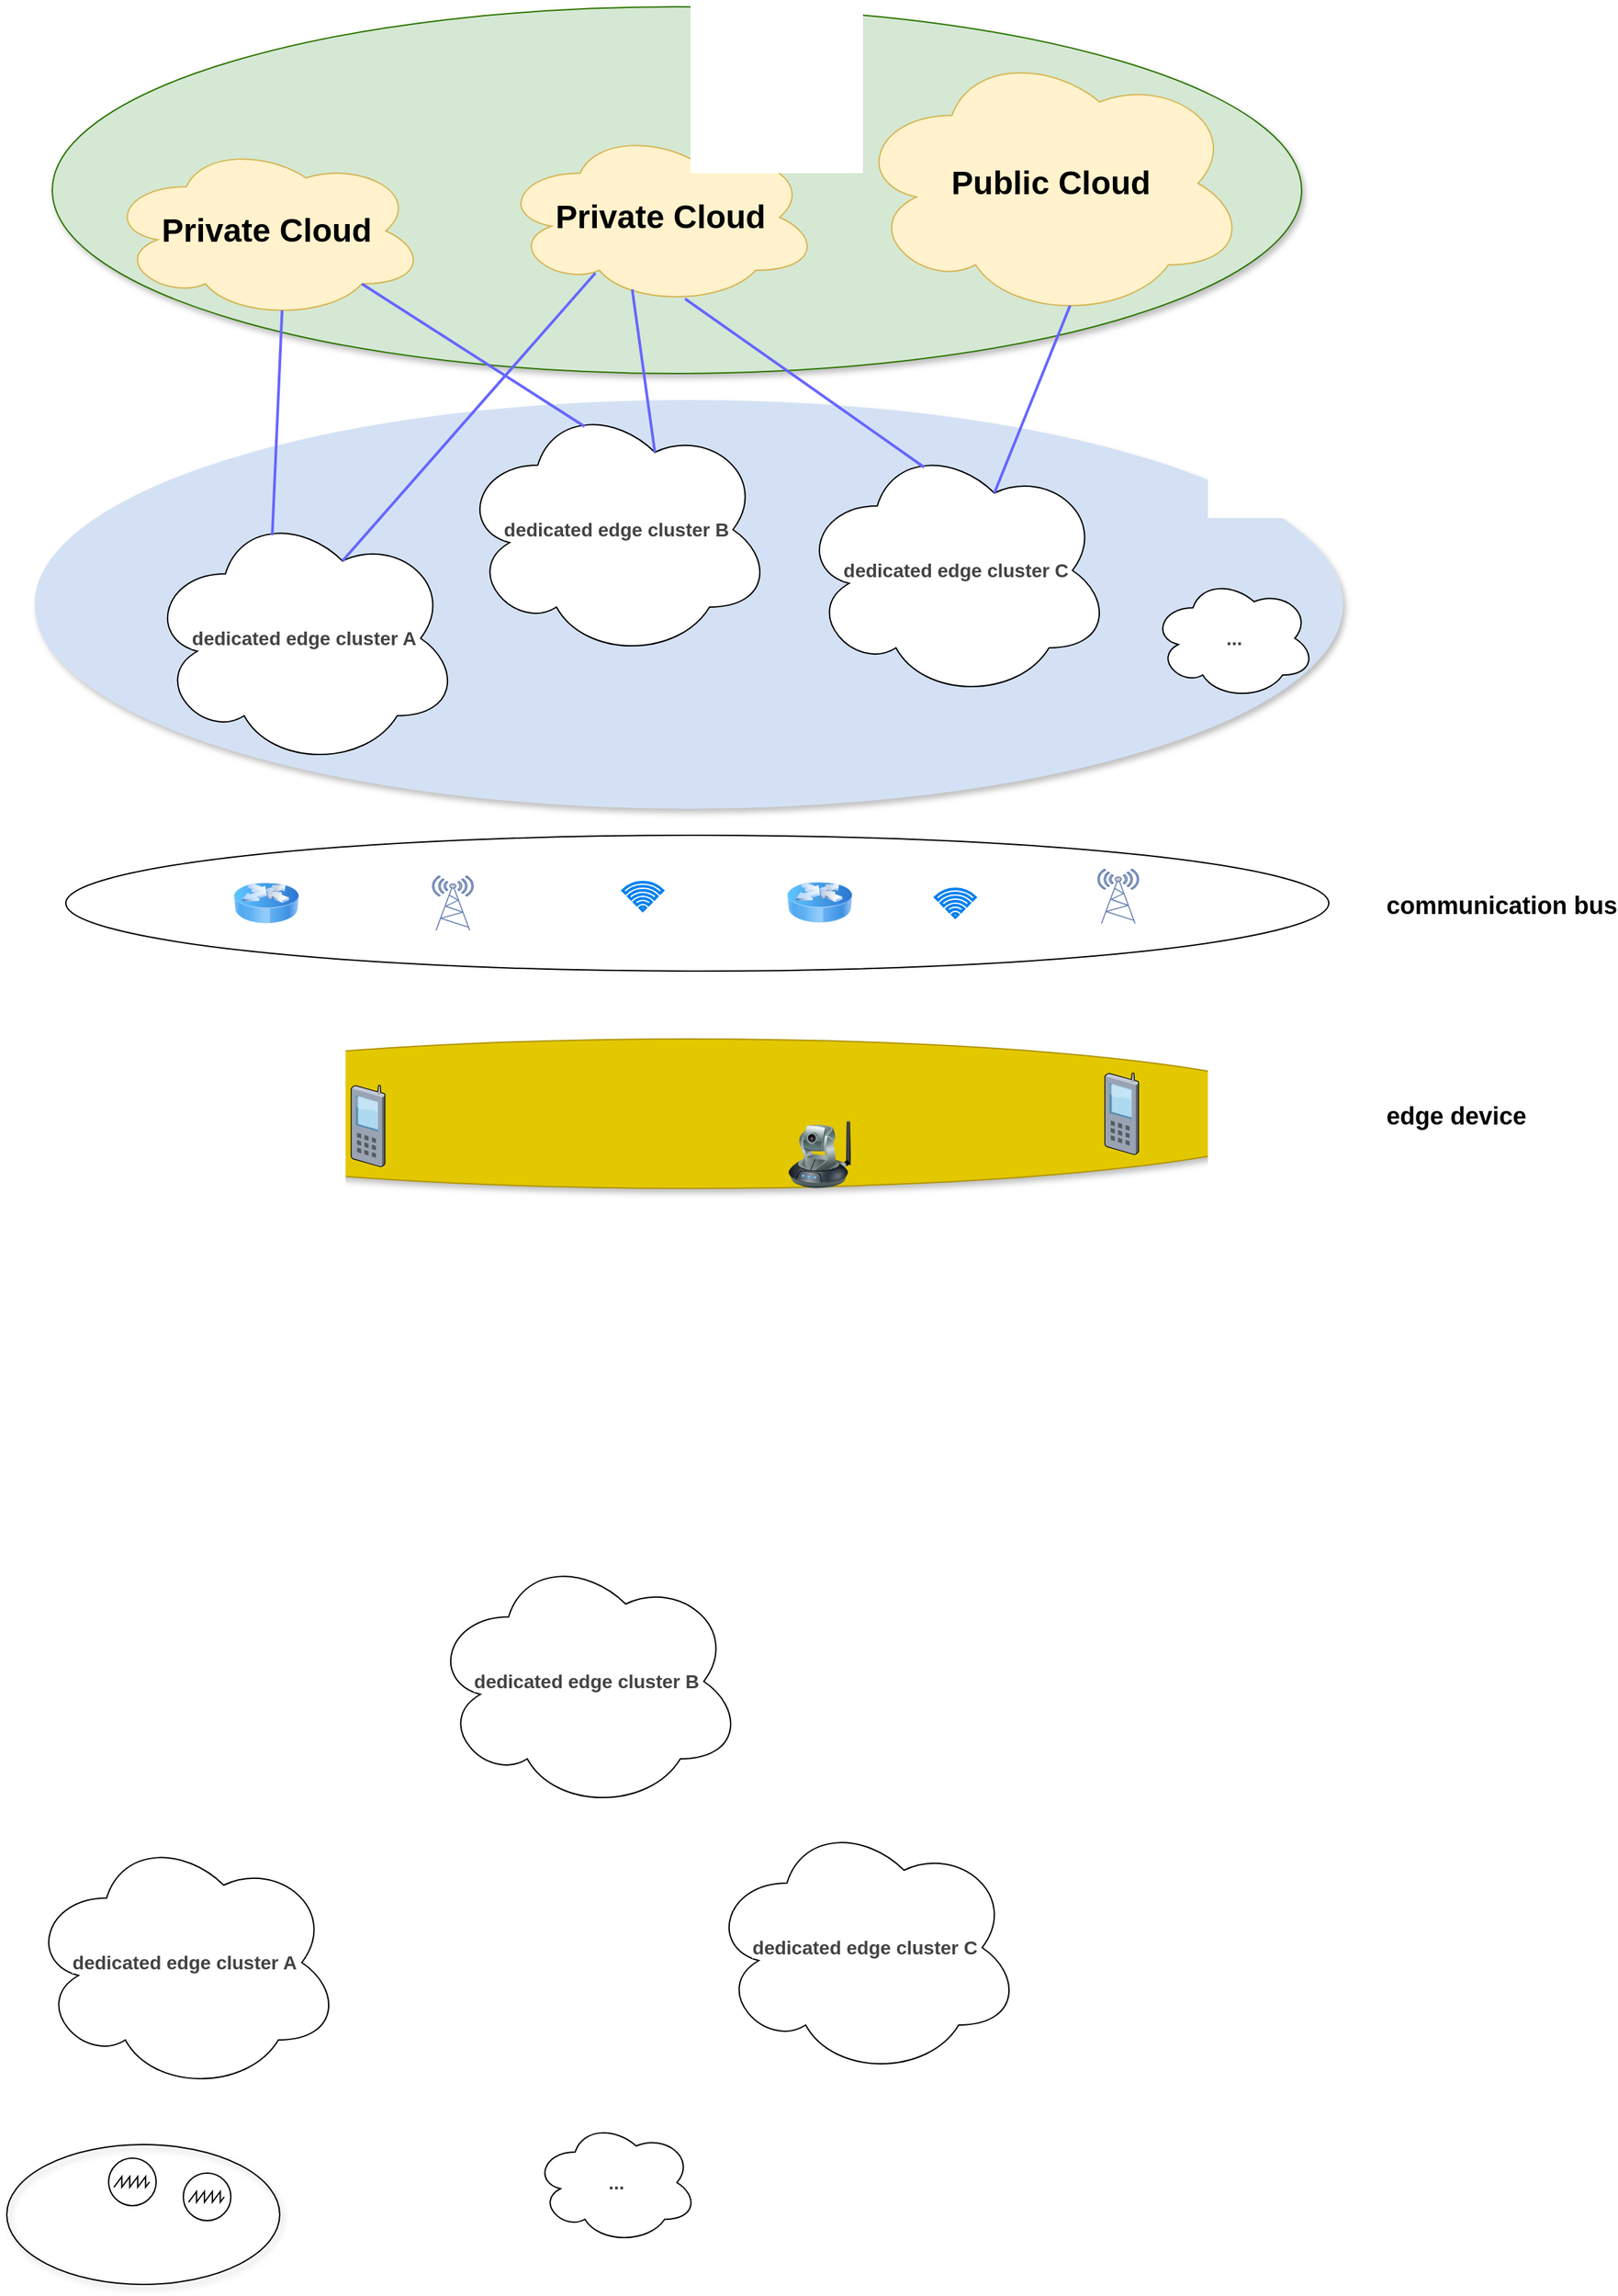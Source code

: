 <mxfile version="12.4.9" type="github">
  <diagram id="ggnpdaRKlYyGPWBdo7Kn" name="Page-1">
    <mxGraphModel dx="1482" dy="986" grid="0" gridSize="10" guides="1" tooltips="1" connect="1" arrows="1" fold="1" page="1" pageScale="1" pageWidth="2339" pageHeight="3300" math="0" shadow="0">
      <root>
        <mxCell id="0"/>
        <mxCell id="1" parent="0"/>
        <mxCell id="Am0BHRrdn-XoFu_V9a6s-13" value="" style="ellipse;whiteSpace=wrap;html=1;fillColor=#D4E1F5;strokeColor=#D4E1F5;fontColor=#ffffff;shadow=1;" vertex="1" parent="1">
          <mxGeometry x="174" y="2234" width="962.5" height="300" as="geometry"/>
        </mxCell>
        <mxCell id="Am0BHRrdn-XoFu_V9a6s-12" value="" style="ellipse;whiteSpace=wrap;html=1;fillColor=#D5E8D4;strokeColor=#2D7600;fontColor=#ffffff;shadow=1;" vertex="1" parent="1">
          <mxGeometry x="186.5" y="1944" width="920" height="270" as="geometry"/>
        </mxCell>
        <mxCell id="Am0BHRrdn-XoFu_V9a6s-2" value="&lt;span style=&quot;white-space: normal ; color: rgb(67 , 67 , 67) ; font-family: &amp;#34;arial&amp;#34; , sans-serif ; font-size: 14px ; text-align: left ; background-color: rgb(255 , 255 , 255)&quot;&gt;&lt;b&gt;dedicated edge cluster C&lt;/b&gt;&lt;/span&gt;" style="ellipse;shape=cloud;whiteSpace=wrap;html=1;" vertex="1" parent="1">
          <mxGeometry x="736.5" y="2264" width="230" height="190" as="geometry"/>
        </mxCell>
        <mxCell id="Am0BHRrdn-XoFu_V9a6s-6" value="&lt;span style=&quot;white-space: normal ; color: rgb(67 , 67 , 67) ; font-family: &amp;#34;arial&amp;#34; , sans-serif ; font-size: 14px ; text-align: left ; background-color: rgb(255 , 255 , 255)&quot;&gt;&lt;b&gt;...&lt;/b&gt;&lt;/span&gt;" style="ellipse;shape=cloud;whiteSpace=wrap;html=1;" vertex="1" parent="1">
          <mxGeometry x="996.5" y="2364" width="120" height="90" as="geometry"/>
        </mxCell>
        <mxCell id="Am0BHRrdn-XoFu_V9a6s-7" value="&lt;span style=&quot;white-space: normal ; color: rgb(67 , 67 , 67) ; font-family: &amp;#34;arial&amp;#34; , sans-serif ; font-size: 14px ; text-align: left ; background-color: rgb(255 , 255 , 255)&quot;&gt;&lt;b&gt;dedicated edge cluster B&lt;/b&gt;&lt;/span&gt;" style="ellipse;shape=cloud;whiteSpace=wrap;html=1;" vertex="1" parent="1">
          <mxGeometry x="486.5" y="2234" width="230" height="190" as="geometry"/>
        </mxCell>
        <mxCell id="Am0BHRrdn-XoFu_V9a6s-8" value="&lt;span style=&quot;white-space: normal ; color: rgb(67 , 67 , 67) ; font-family: &amp;#34;arial&amp;#34; , sans-serif ; font-size: 14px ; text-align: left ; background-color: rgb(255 , 255 , 255)&quot;&gt;&lt;b&gt;dedicated edge cluster A&lt;/b&gt;&lt;/span&gt;" style="ellipse;shape=cloud;whiteSpace=wrap;html=1;" vertex="1" parent="1">
          <mxGeometry x="256.5" y="2314" width="230" height="190" as="geometry"/>
        </mxCell>
        <mxCell id="Am0BHRrdn-XoFu_V9a6s-9" value="&lt;b&gt;&lt;font style=&quot;font-size: 24px&quot;&gt;Private Cloud&lt;/font&gt;&lt;/b&gt;" style="ellipse;shape=cloud;whiteSpace=wrap;html=1;fillColor=#fff2cc;strokeColor=#d6b656;" vertex="1" parent="1">
          <mxGeometry x="226.5" y="2044" width="235" height="130" as="geometry"/>
        </mxCell>
        <mxCell id="Am0BHRrdn-XoFu_V9a6s-10" value="&lt;b&gt;&lt;font style=&quot;font-size: 24px&quot;&gt;Private &lt;/font&gt;&lt;/b&gt;&lt;b&gt;&lt;font style=&quot;font-size: 24px&quot;&gt;Cloud&lt;/font&gt;&lt;/b&gt;" style="ellipse;shape=cloud;whiteSpace=wrap;html=1;fillColor=#fff2cc;strokeColor=#d6b656;" vertex="1" parent="1">
          <mxGeometry x="516.5" y="2034" width="235" height="130" as="geometry"/>
        </mxCell>
        <mxCell id="Am0BHRrdn-XoFu_V9a6s-11" value="&lt;b&gt;&lt;font style=&quot;font-size: 24px&quot;&gt;Public Cloud&lt;/font&gt;&lt;/b&gt;" style="ellipse;shape=cloud;whiteSpace=wrap;html=1;fillColor=#fff2cc;strokeColor=#d6b656;" vertex="1" parent="1">
          <mxGeometry x="776.5" y="1974" width="290" height="200" as="geometry"/>
        </mxCell>
        <mxCell id="Am0BHRrdn-XoFu_V9a6s-14" value="" style="endArrow=none;html=1;exitX=0.4;exitY=0.1;exitDx=0;exitDy=0;exitPerimeter=0;entryX=0.55;entryY=0.95;entryDx=0;entryDy=0;entryPerimeter=0;strokeWidth=2;strokeColor=#6666FF;" edge="1" parent="1" source="Am0BHRrdn-XoFu_V9a6s-8" target="Am0BHRrdn-XoFu_V9a6s-9">
          <mxGeometry width="50" height="50" relative="1" as="geometry">
            <mxPoint x="176.5" y="2674" as="sourcePoint"/>
            <mxPoint x="226.5" y="2624" as="targetPoint"/>
          </mxGeometry>
        </mxCell>
        <mxCell id="Am0BHRrdn-XoFu_V9a6s-15" value="" style="endArrow=none;html=1;exitX=0.4;exitY=0.1;exitDx=0;exitDy=0;exitPerimeter=0;entryX=0.8;entryY=0.8;entryDx=0;entryDy=0;entryPerimeter=0;strokeWidth=2;strokeColor=#6666FF;" edge="1" parent="1" source="Am0BHRrdn-XoFu_V9a6s-7" target="Am0BHRrdn-XoFu_V9a6s-9">
          <mxGeometry width="50" height="50" relative="1" as="geometry">
            <mxPoint x="353.9" y="2354.02" as="sourcePoint"/>
            <mxPoint x="365.75" y="2177.5" as="targetPoint"/>
          </mxGeometry>
        </mxCell>
        <mxCell id="Am0BHRrdn-XoFu_V9a6s-16" value="" style="endArrow=none;html=1;exitX=0.4;exitY=0.1;exitDx=0;exitDy=0;exitPerimeter=0;entryX=0.8;entryY=0.8;entryDx=0;entryDy=0;entryPerimeter=0;strokeWidth=2;strokeColor=#6666FF;" edge="1" parent="1" source="Am0BHRrdn-XoFu_V9a6s-2">
          <mxGeometry width="50" height="50" relative="1" as="geometry">
            <mxPoint x="816.5" y="2264" as="sourcePoint"/>
            <mxPoint x="652.5" y="2159" as="targetPoint"/>
          </mxGeometry>
        </mxCell>
        <mxCell id="Am0BHRrdn-XoFu_V9a6s-17" value="" style="endArrow=none;html=1;exitX=0.625;exitY=0.2;exitDx=0;exitDy=0;exitPerimeter=0;entryX=0.8;entryY=0.8;entryDx=0;entryDy=0;entryPerimeter=0;strokeWidth=2;strokeColor=#6666FF;" edge="1" parent="1" source="Am0BHRrdn-XoFu_V9a6s-8">
          <mxGeometry width="50" height="50" relative="1" as="geometry">
            <mxPoint x="762.5" y="2264" as="sourcePoint"/>
            <mxPoint x="586.5" y="2140" as="targetPoint"/>
          </mxGeometry>
        </mxCell>
        <mxCell id="Am0BHRrdn-XoFu_V9a6s-18" value="" style="endArrow=none;html=1;exitX=0.625;exitY=0.2;exitDx=0;exitDy=0;exitPerimeter=0;strokeWidth=2;strokeColor=#6666FF;entryX=0.413;entryY=0.908;entryDx=0;entryDy=0;entryPerimeter=0;" edge="1" parent="1" source="Am0BHRrdn-XoFu_V9a6s-7" target="Am0BHRrdn-XoFu_V9a6s-10">
          <mxGeometry width="50" height="50" relative="1" as="geometry">
            <mxPoint x="838.5" y="2293" as="sourcePoint"/>
            <mxPoint x="662.5" y="2169" as="targetPoint"/>
          </mxGeometry>
        </mxCell>
        <mxCell id="Am0BHRrdn-XoFu_V9a6s-19" value="" style="endArrow=none;html=1;exitX=0.625;exitY=0.2;exitDx=0;exitDy=0;exitPerimeter=0;entryX=0.55;entryY=0.95;entryDx=0;entryDy=0;entryPerimeter=0;strokeWidth=2;strokeColor=#6666FF;" edge="1" parent="1" source="Am0BHRrdn-XoFu_V9a6s-2" target="Am0BHRrdn-XoFu_V9a6s-11">
          <mxGeometry width="50" height="50" relative="1" as="geometry">
            <mxPoint x="838.5" y="2293" as="sourcePoint"/>
            <mxPoint x="662.5" y="2169" as="targetPoint"/>
          </mxGeometry>
        </mxCell>
        <mxCell id="Am0BHRrdn-XoFu_V9a6s-20" value="" style="ellipse;whiteSpace=wrap;html=1;shadow=0;strokeColor=#000000;fillColor=none;" vertex="1" parent="1">
          <mxGeometry x="196.5" y="2554" width="930" height="100" as="geometry"/>
        </mxCell>
        <mxCell id="Am0BHRrdn-XoFu_V9a6s-26" value="" style="html=1;verticalLabelPosition=bottom;align=center;labelBackgroundColor=#ffffff;verticalAlign=top;strokeWidth=2;strokeColor=#0080F0;shadow=0;dashed=0;shape=mxgraph.ios7.icons.wifi;pointerEvents=1;fillColor=none;" vertex="1" parent="1">
          <mxGeometry x="836.65" y="2593.5" width="29.7" height="21" as="geometry"/>
        </mxCell>
        <mxCell id="Am0BHRrdn-XoFu_V9a6s-27" value="" style="html=1;verticalLabelPosition=bottom;align=center;labelBackgroundColor=#ffffff;verticalAlign=top;strokeWidth=2;strokeColor=#0080F0;shadow=0;dashed=0;shape=mxgraph.ios7.icons.wifi;pointerEvents=1;fillColor=none;" vertex="1" parent="1">
          <mxGeometry x="606.5" y="2588.5" width="29.7" height="21" as="geometry"/>
        </mxCell>
        <mxCell id="Am0BHRrdn-XoFu_V9a6s-28" value="" style="image;html=1;labelBackgroundColor=#ffffff;image=img/lib/clip_art/networking/Router_Icon_128x128.png;shadow=0;strokeColor=#000000;fillColor=none;" vertex="1" parent="1">
          <mxGeometry x="319" y="2589" width="50" height="30" as="geometry"/>
        </mxCell>
        <mxCell id="Am0BHRrdn-XoFu_V9a6s-29" value="" style="image;html=1;labelBackgroundColor=#ffffff;image=img/lib/clip_art/networking/Router_Icon_128x128.png;shadow=0;strokeColor=#000000;fillColor=none;" vertex="1" parent="1">
          <mxGeometry x="726.5" y="2588.5" width="50" height="30" as="geometry"/>
        </mxCell>
        <mxCell id="Am0BHRrdn-XoFu_V9a6s-32" value="" style="fontColor=#0066CC;verticalAlign=top;verticalLabelPosition=bottom;labelPosition=center;align=center;html=1;outlineConnect=0;fillColor=#CCCCCC;strokeColor=#6881B3;gradientColor=none;gradientDirection=north;strokeWidth=2;shape=mxgraph.networks.radio_tower;shadow=0;" vertex="1" parent="1">
          <mxGeometry x="466.5" y="2584" width="30" height="40" as="geometry"/>
        </mxCell>
        <mxCell id="Am0BHRrdn-XoFu_V9a6s-33" value="" style="fontColor=#0066CC;verticalAlign=top;verticalLabelPosition=bottom;labelPosition=center;align=center;html=1;outlineConnect=0;fillColor=#CCCCCC;strokeColor=#6881B3;gradientColor=none;gradientDirection=north;strokeWidth=2;shape=mxgraph.networks.radio_tower;shadow=0;" vertex="1" parent="1">
          <mxGeometry x="956.5" y="2579" width="30" height="40" as="geometry"/>
        </mxCell>
        <mxCell id="Am0BHRrdn-XoFu_V9a6s-34" value="" style="ellipse;whiteSpace=wrap;html=1;shadow=1;strokeColor=#B09500;fillColor=#e3c800;fontColor=#ffffff;" vertex="1" parent="1">
          <mxGeometry x="190.25" y="2704" width="930" height="110" as="geometry"/>
        </mxCell>
        <mxCell id="Am0BHRrdn-XoFu_V9a6s-35" value="" style="shape=image;html=1;verticalAlign=top;verticalLabelPosition=bottom;labelBackgroundColor=#ffffff;imageAspect=0;aspect=fixed;image=https://cdn0.iconfinder.com/data/icons/isometric-city-basic-transport/480/car-front-02-128.png;shadow=0;strokeColor=#000000;fillColor=none;" vertex="1" parent="1">
          <mxGeometry x="326.5" y="2729" width="60" height="60" as="geometry"/>
        </mxCell>
        <mxCell id="Am0BHRrdn-XoFu_V9a6s-36" value="" style="shape=image;html=1;verticalAlign=top;verticalLabelPosition=bottom;labelBackgroundColor=#ffffff;imageAspect=0;aspect=fixed;image=https://cdn0.iconfinder.com/data/icons/isometric-city-basic-transport/480/car-front-02-128.png;shadow=0;strokeColor=#000000;fillColor=none;" vertex="1" parent="1">
          <mxGeometry x="876.5" y="2729" width="60" height="60" as="geometry"/>
        </mxCell>
        <mxCell id="Am0BHRrdn-XoFu_V9a6s-37" value="" style="shape=image;html=1;verticalAlign=top;verticalLabelPosition=bottom;labelBackgroundColor=#ffffff;imageAspect=0;aspect=fixed;image=https://cdn2.iconfinder.com/data/icons/japan-flat-2/340/travel_train_japan_transportation_transport_speed_fast-128.png;shadow=0;strokeColor=#000000;fillColor=none;" vertex="1" parent="1">
          <mxGeometry x="796.5" y="2714" width="50" height="50" as="geometry"/>
        </mxCell>
        <mxCell id="Am0BHRrdn-XoFu_V9a6s-38" value="" style="shape=image;html=1;verticalAlign=top;verticalLabelPosition=bottom;labelBackgroundColor=#ffffff;imageAspect=0;aspect=fixed;image=https://cdn2.iconfinder.com/data/icons/japan-flat-2/340/travel_train_japan_transportation_transport_speed_fast-128.png;shadow=0;strokeColor=#000000;fillColor=none;" vertex="1" parent="1">
          <mxGeometry x="446.5" y="2714" width="50" height="50" as="geometry"/>
        </mxCell>
        <mxCell id="Am0BHRrdn-XoFu_V9a6s-40" value="" style="image;html=1;labelBackgroundColor=#ffffff;image=img/lib/clip_art/networking/Ip_Camera_128x128.png;shadow=0;strokeColor=#000000;fillColor=none;" vertex="1" parent="1">
          <mxGeometry x="726.5" y="2764" width="50" height="50" as="geometry"/>
        </mxCell>
        <mxCell id="Am0BHRrdn-XoFu_V9a6s-41" value="" style="shape=image;html=1;verticalAlign=top;verticalLabelPosition=bottom;labelBackgroundColor=#ffffff;imageAspect=0;aspect=fixed;image=https://cdn3.iconfinder.com/data/icons/wpzoom-developer-icon-set/500/41-128.png;shadow=0;strokeColor=#000000;fillColor=none;" vertex="1" parent="1">
          <mxGeometry x="636.2" y="2714" width="68" height="68" as="geometry"/>
        </mxCell>
        <mxCell id="Am0BHRrdn-XoFu_V9a6s-42" value="" style="shape=image;html=1;verticalAlign=top;verticalLabelPosition=bottom;labelBackgroundColor=#ffffff;imageAspect=0;aspect=fixed;image=https://cdn3.iconfinder.com/data/icons/wpzoom-developer-icon-set/500/41-128.png;shadow=0;strokeColor=#000000;fillColor=none;" vertex="1" parent="1">
          <mxGeometry x="506.5" y="2734" width="68" height="68" as="geometry"/>
        </mxCell>
        <mxCell id="Am0BHRrdn-XoFu_V9a6s-43" value="" style="verticalLabelPosition=bottom;aspect=fixed;html=1;verticalAlign=top;strokeColor=none;align=center;outlineConnect=0;shape=mxgraph.citrix.cell_phone;shadow=0;fillColor=none;" vertex="1" parent="1">
          <mxGeometry x="406.5" y="2738" width="25" height="60" as="geometry"/>
        </mxCell>
        <mxCell id="Am0BHRrdn-XoFu_V9a6s-44" value="" style="verticalLabelPosition=bottom;aspect=fixed;html=1;verticalAlign=top;strokeColor=none;align=center;outlineConnect=0;shape=mxgraph.citrix.cell_phone;shadow=0;fillColor=none;" vertex="1" parent="1">
          <mxGeometry x="961.5" y="2729" width="25" height="60" as="geometry"/>
        </mxCell>
        <mxCell id="Am0BHRrdn-XoFu_V9a6s-45" value="&lt;b&gt;&lt;font style=&quot;font-size: 18px&quot;&gt;communication bus&lt;/font&gt;&lt;/b&gt;" style="text;html=1;" vertex="1" parent="1">
          <mxGeometry x="1166.5" y="2588.5" width="130" height="30" as="geometry"/>
        </mxCell>
        <mxCell id="Am0BHRrdn-XoFu_V9a6s-46" value="&lt;font size=&quot;4&quot;&gt;&lt;b style=&quot;background-color: rgb(255 , 255 , 255)&quot;&gt;edge device&lt;/b&gt;&lt;/font&gt;" style="text;html=1;" vertex="1" parent="1">
          <mxGeometry x="1166.5" y="2744" width="130" height="30" as="geometry"/>
        </mxCell>
        <mxCell id="Am0BHRrdn-XoFu_V9a6s-47" value="&lt;span style=&quot;white-space: normal ; color: rgb(67 , 67 , 67) ; font-family: &amp;#34;arial&amp;#34; , sans-serif ; font-size: 14px ; text-align: left ; background-color: rgb(255 , 255 , 255)&quot;&gt;&lt;b&gt;dedicated edge cluster C&lt;/b&gt;&lt;/span&gt;" style="ellipse;shape=cloud;whiteSpace=wrap;html=1;" vertex="1" parent="1">
          <mxGeometry x="670" y="3278" width="230" height="190" as="geometry"/>
        </mxCell>
        <mxCell id="Am0BHRrdn-XoFu_V9a6s-48" value="&lt;span style=&quot;white-space: normal ; color: rgb(67 , 67 , 67) ; font-family: &amp;#34;arial&amp;#34; , sans-serif ; font-size: 14px ; text-align: left ; background-color: rgb(255 , 255 , 255)&quot;&gt;&lt;b&gt;...&lt;/b&gt;&lt;/span&gt;" style="ellipse;shape=cloud;whiteSpace=wrap;html=1;" vertex="1" parent="1">
          <mxGeometry x="541.5" y="3501" width="120" height="90" as="geometry"/>
        </mxCell>
        <mxCell id="Am0BHRrdn-XoFu_V9a6s-49" value="&lt;span style=&quot;white-space: normal ; color: rgb(67 , 67 , 67) ; font-family: &amp;#34;arial&amp;#34; , sans-serif ; font-size: 14px ; text-align: left ; background-color: rgb(255 , 255 , 255)&quot;&gt;&lt;b&gt;dedicated edge cluster B&lt;/b&gt;&lt;/span&gt;" style="ellipse;shape=cloud;whiteSpace=wrap;html=1;" vertex="1" parent="1">
          <mxGeometry x="465" y="3082" width="230" height="190" as="geometry"/>
        </mxCell>
        <mxCell id="Am0BHRrdn-XoFu_V9a6s-50" value="&lt;span style=&quot;white-space: normal ; color: rgb(67 , 67 , 67) ; font-family: &amp;#34;arial&amp;#34; , sans-serif ; font-size: 14px ; text-align: left ; background-color: rgb(255 , 255 , 255)&quot;&gt;&lt;b&gt;dedicated edge cluster A&lt;/b&gt;&lt;/span&gt;" style="ellipse;shape=cloud;whiteSpace=wrap;html=1;" vertex="1" parent="1">
          <mxGeometry x="169" y="3289" width="230" height="190" as="geometry"/>
        </mxCell>
        <mxCell id="Am0BHRrdn-XoFu_V9a6s-51" value="" style="shape=image;html=1;verticalAlign=top;verticalLabelPosition=bottom;labelBackgroundColor=#ffffff;imageAspect=0;aspect=fixed;image=https://cdn1.iconfinder.com/data/icons/iconnice-vector-icon/30/Vector-icons_49-128.png;shadow=1;strokeColor=#000000;fillColor=none;" vertex="1" parent="1">
          <mxGeometry x="174" y="3539" width="31" height="31" as="geometry"/>
        </mxCell>
        <mxCell id="Am0BHRrdn-XoFu_V9a6s-52" value="" style="shape=image;html=1;verticalAlign=top;verticalLabelPosition=bottom;labelBackgroundColor=#ffffff;imageAspect=0;aspect=fixed;image=https://cdn1.iconfinder.com/data/icons/iconnice-vector-icon/30/Vector-icons_49-128.png;shadow=1;strokeColor=#000000;fillColor=none;" vertex="1" parent="1">
          <mxGeometry x="220.5" y="3563" width="31" height="31" as="geometry"/>
        </mxCell>
        <mxCell id="Am0BHRrdn-XoFu_V9a6s-54" value="" style="shape=image;html=1;verticalAlign=top;verticalLabelPosition=bottom;labelBackgroundColor=#ffffff;imageAspect=0;aspect=fixed;image=https://cdn1.iconfinder.com/data/icons/iconnice-vector-icon/30/Vector-icons_49-128.png;shadow=1;strokeColor=#000000;fillColor=none;" vertex="1" parent="1">
          <mxGeometry x="264" y="3580" width="31" height="31" as="geometry"/>
        </mxCell>
        <mxCell id="Am0BHRrdn-XoFu_V9a6s-55" value="" style="shape=image;html=1;verticalAlign=top;verticalLabelPosition=bottom;labelBackgroundColor=#ffffff;imageAspect=0;aspect=fixed;image=https://cdn1.iconfinder.com/data/icons/iconnice-vector-icon/30/Vector-icons_49-128.png;shadow=1;strokeColor=#000000;fillColor=none;" vertex="1" parent="1">
          <mxGeometry x="311" y="3560" width="31" height="31" as="geometry"/>
        </mxCell>
        <mxCell id="Am0BHRrdn-XoFu_V9a6s-58" value="" style="ellipse;whiteSpace=wrap;html=1;shadow=1;strokeColor=#000000;fillColor=none;" vertex="1" parent="1">
          <mxGeometry x="153" y="3518" width="201" height="103" as="geometry"/>
        </mxCell>
        <mxCell id="Am0BHRrdn-XoFu_V9a6s-59" value="" style="perimeter=ellipsePerimeter;verticalLabelPosition=bottom;shadow=0;dashed=0;align=center;html=1;verticalAlign=top;shape=mxgraph.electrical.instruments.oscilloscope;strokeColor=#000000;fillColor=none;" vertex="1" parent="1">
          <mxGeometry x="282" y="3539" width="37" height="35" as="geometry"/>
        </mxCell>
        <mxCell id="Am0BHRrdn-XoFu_V9a6s-60" value="" style="perimeter=ellipsePerimeter;verticalLabelPosition=bottom;shadow=0;dashed=0;align=center;html=1;verticalAlign=top;shape=mxgraph.electrical.instruments.oscilloscope;strokeColor=#000000;fillColor=none;" vertex="1" parent="1">
          <mxGeometry x="227" y="3528" width="37" height="35" as="geometry"/>
        </mxCell>
      </root>
    </mxGraphModel>
  </diagram>
</mxfile>
